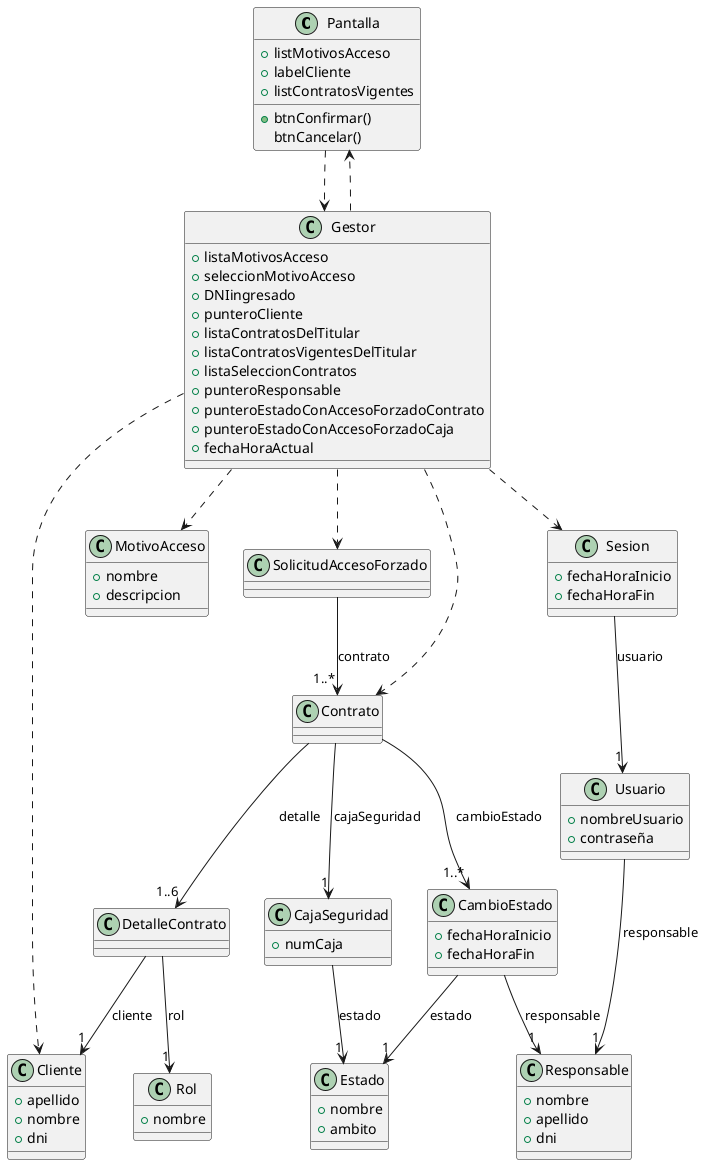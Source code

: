 @startuml clase 

class Pantalla{
    +listMotivosAcceso
    +labelCliente
    +listContratosVigentes 
    +btnConfirmar()
    btnCancelar()
}
class Gestor{
    +listaMotivosAcceso
    +seleccionMotivoAcceso
    +DNIingresado
    +punteroCliente
    +listaContratosDelTitular
    +listaContratosVigentesDelTitular
    +listaSeleccionContratos
    +punteroResponsable
    +punteroEstadoConAccesoForzadoContrato
    +punteroEstadoConAccesoForzadoCaja
    +fechaHoraActual
}
class Contrato{}
class DetalleContrato{}
class Rol{
    +nombre
}
class MotivoAcceso{
    +nombre
    +descripcion
}

class Cliente{
    +apellido
    +nombre
    +dni
}
class Estado{
    +nombre
    +ambito
}
class CambioEstado{
    +fechaHoraInicio
    +fechaHoraFin
}
class CajaSeguridad{
    +numCaja
}
class Sesion{
    +fechaHoraInicio
    +fechaHoraFin
}
class Usuario{
    +nombreUsuario
    +contraseña
}
class Responsable{
    +nombre
    +apellido
    +dni
}
class SolicitudAccesoForzado{}
Gestor ..> Pantalla 
Pantalla ..> Gestor

CambioEstado --> "1" Estado : estado
Contrato --> "1" CajaSeguridad : cajaSeguridad
Sesion --> "1" Usuario : usuario
Usuario --> "1" Responsable : responsable
DetalleContrato --> "1" Rol: rol

Gestor ..> MotivoAcceso 
Gestor ..> Cliente 
Gestor ..> Contrato
CajaSeguridad --> "1" Estado : estado
Contrato --> "1..*" CambioEstado : cambioEstado
Gestor ..> Sesion
CambioEstado --> "1" Responsable : responsable
Contrato --> "1..6" DetalleContrato :detalle
DetalleContrato --> "1" Cliente : cliente
Gestor ..> SolicitudAccesoForzado
SolicitudAccesoForzado --> "1..*" Contrato : contrato
@enduml